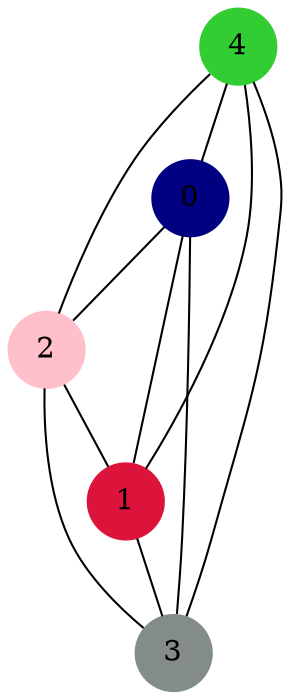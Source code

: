 graph G { 
graph [splines = true] node [height=0.4 shape=circle style=filled]
3 [ color= azure4] ;
2 [ color= pink] ;
1 [ color= crimson] ;
0 [ color= navyblue] ;
4 [ color= limegreen] ;
2 -- 1;
2 -- 3;
1 -- 3;
0 -- 2;
0 -- 3;
0 -- 1;
4 -- 2;
4 -- 3;
4 -- 1;
4 -- 0;
}